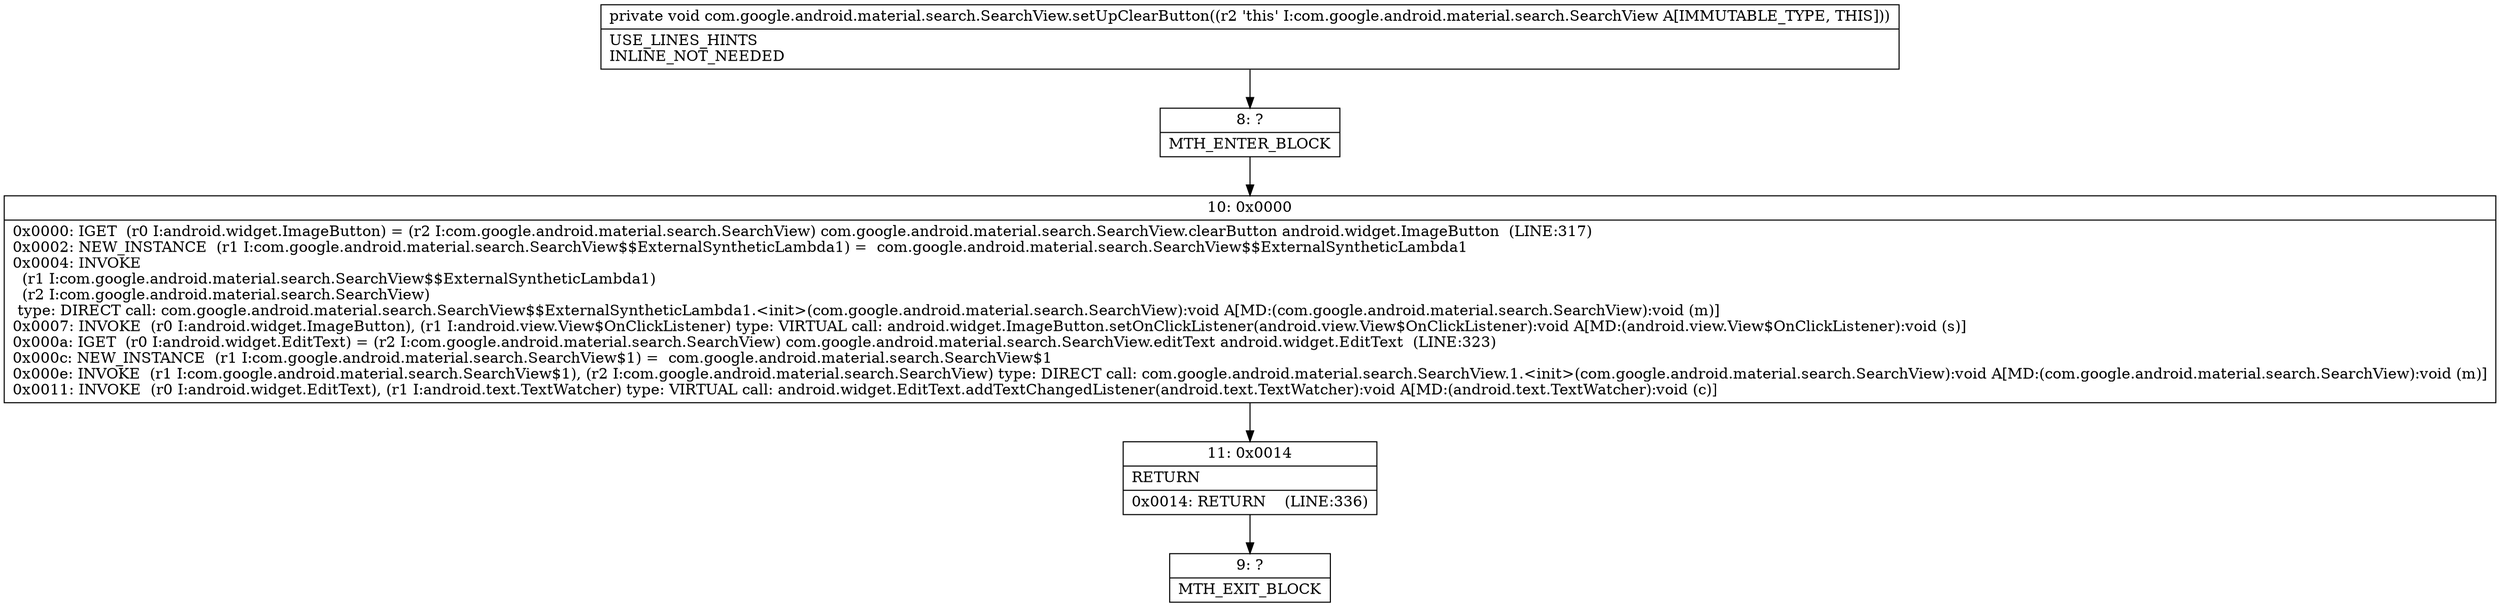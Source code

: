 digraph "CFG forcom.google.android.material.search.SearchView.setUpClearButton()V" {
Node_8 [shape=record,label="{8\:\ ?|MTH_ENTER_BLOCK\l}"];
Node_10 [shape=record,label="{10\:\ 0x0000|0x0000: IGET  (r0 I:android.widget.ImageButton) = (r2 I:com.google.android.material.search.SearchView) com.google.android.material.search.SearchView.clearButton android.widget.ImageButton  (LINE:317)\l0x0002: NEW_INSTANCE  (r1 I:com.google.android.material.search.SearchView$$ExternalSyntheticLambda1) =  com.google.android.material.search.SearchView$$ExternalSyntheticLambda1 \l0x0004: INVOKE  \l  (r1 I:com.google.android.material.search.SearchView$$ExternalSyntheticLambda1)\l  (r2 I:com.google.android.material.search.SearchView)\l type: DIRECT call: com.google.android.material.search.SearchView$$ExternalSyntheticLambda1.\<init\>(com.google.android.material.search.SearchView):void A[MD:(com.google.android.material.search.SearchView):void (m)]\l0x0007: INVOKE  (r0 I:android.widget.ImageButton), (r1 I:android.view.View$OnClickListener) type: VIRTUAL call: android.widget.ImageButton.setOnClickListener(android.view.View$OnClickListener):void A[MD:(android.view.View$OnClickListener):void (s)]\l0x000a: IGET  (r0 I:android.widget.EditText) = (r2 I:com.google.android.material.search.SearchView) com.google.android.material.search.SearchView.editText android.widget.EditText  (LINE:323)\l0x000c: NEW_INSTANCE  (r1 I:com.google.android.material.search.SearchView$1) =  com.google.android.material.search.SearchView$1 \l0x000e: INVOKE  (r1 I:com.google.android.material.search.SearchView$1), (r2 I:com.google.android.material.search.SearchView) type: DIRECT call: com.google.android.material.search.SearchView.1.\<init\>(com.google.android.material.search.SearchView):void A[MD:(com.google.android.material.search.SearchView):void (m)]\l0x0011: INVOKE  (r0 I:android.widget.EditText), (r1 I:android.text.TextWatcher) type: VIRTUAL call: android.widget.EditText.addTextChangedListener(android.text.TextWatcher):void A[MD:(android.text.TextWatcher):void (c)]\l}"];
Node_11 [shape=record,label="{11\:\ 0x0014|RETURN\l|0x0014: RETURN    (LINE:336)\l}"];
Node_9 [shape=record,label="{9\:\ ?|MTH_EXIT_BLOCK\l}"];
MethodNode[shape=record,label="{private void com.google.android.material.search.SearchView.setUpClearButton((r2 'this' I:com.google.android.material.search.SearchView A[IMMUTABLE_TYPE, THIS]))  | USE_LINES_HINTS\lINLINE_NOT_NEEDED\l}"];
MethodNode -> Node_8;Node_8 -> Node_10;
Node_10 -> Node_11;
Node_11 -> Node_9;
}


